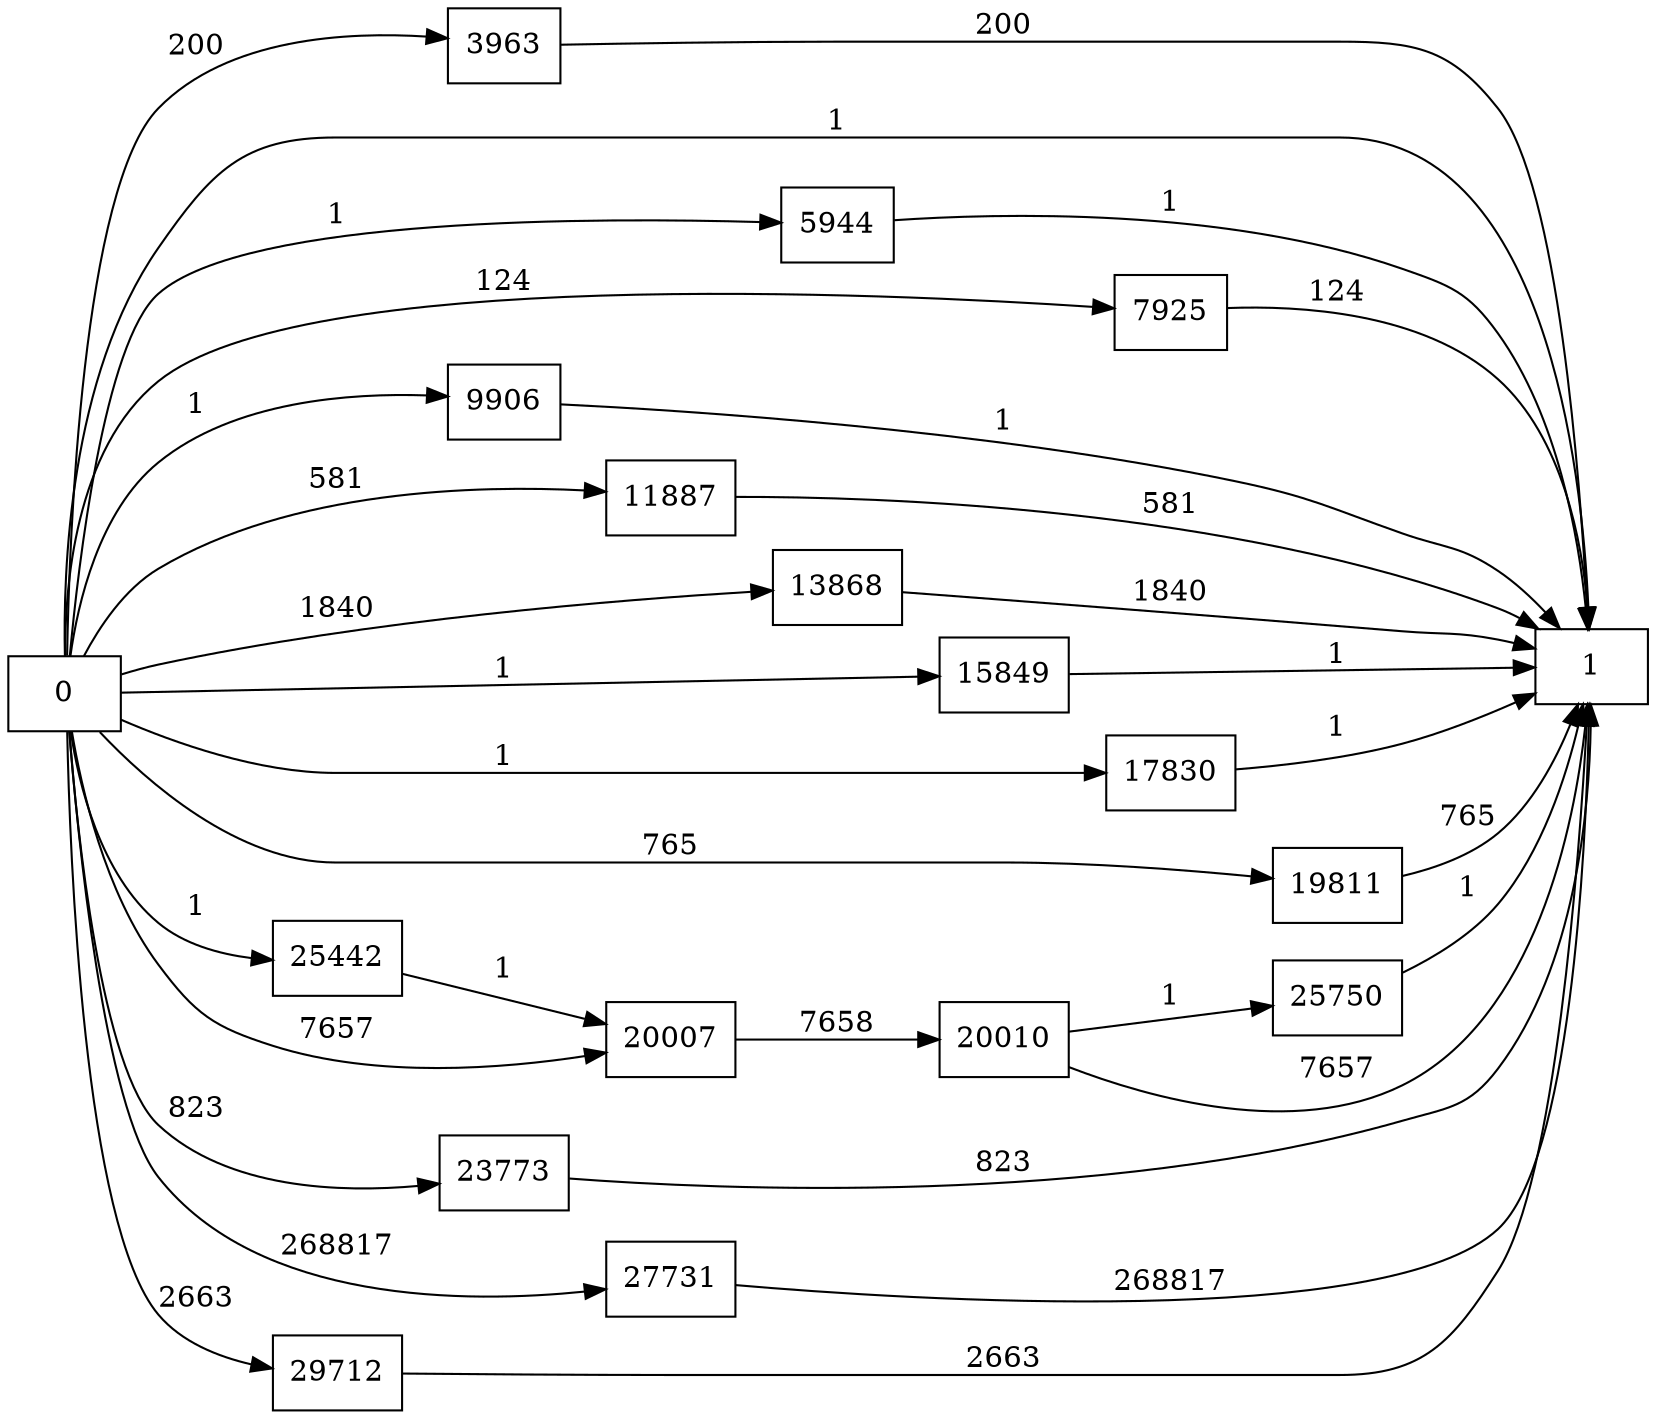 digraph {
	graph [rankdir=LR]
	node [shape=rectangle]
	3963 -> 1 [label=200]
	5944 -> 1 [label=1]
	7925 -> 1 [label=124]
	9906 -> 1 [label=1]
	11887 -> 1 [label=581]
	13868 -> 1 [label=1840]
	15849 -> 1 [label=1]
	17830 -> 1 [label=1]
	19811 -> 1 [label=765]
	20007 -> 20010 [label=7658]
	20010 -> 1 [label=7657]
	20010 -> 25750 [label=1]
	23773 -> 1 [label=823]
	25442 -> 20007 [label=1]
	25750 -> 1 [label=1]
	27731 -> 1 [label=268817]
	29712 -> 1 [label=2663]
	0 -> 1 [label=1]
	0 -> 3963 [label=200]
	0 -> 5944 [label=1]
	0 -> 7925 [label=124]
	0 -> 9906 [label=1]
	0 -> 11887 [label=581]
	0 -> 13868 [label=1840]
	0 -> 15849 [label=1]
	0 -> 17830 [label=1]
	0 -> 19811 [label=765]
	0 -> 20007 [label=7657]
	0 -> 23773 [label=823]
	0 -> 25442 [label=1]
	0 -> 27731 [label=268817]
	0 -> 29712 [label=2663]
}
